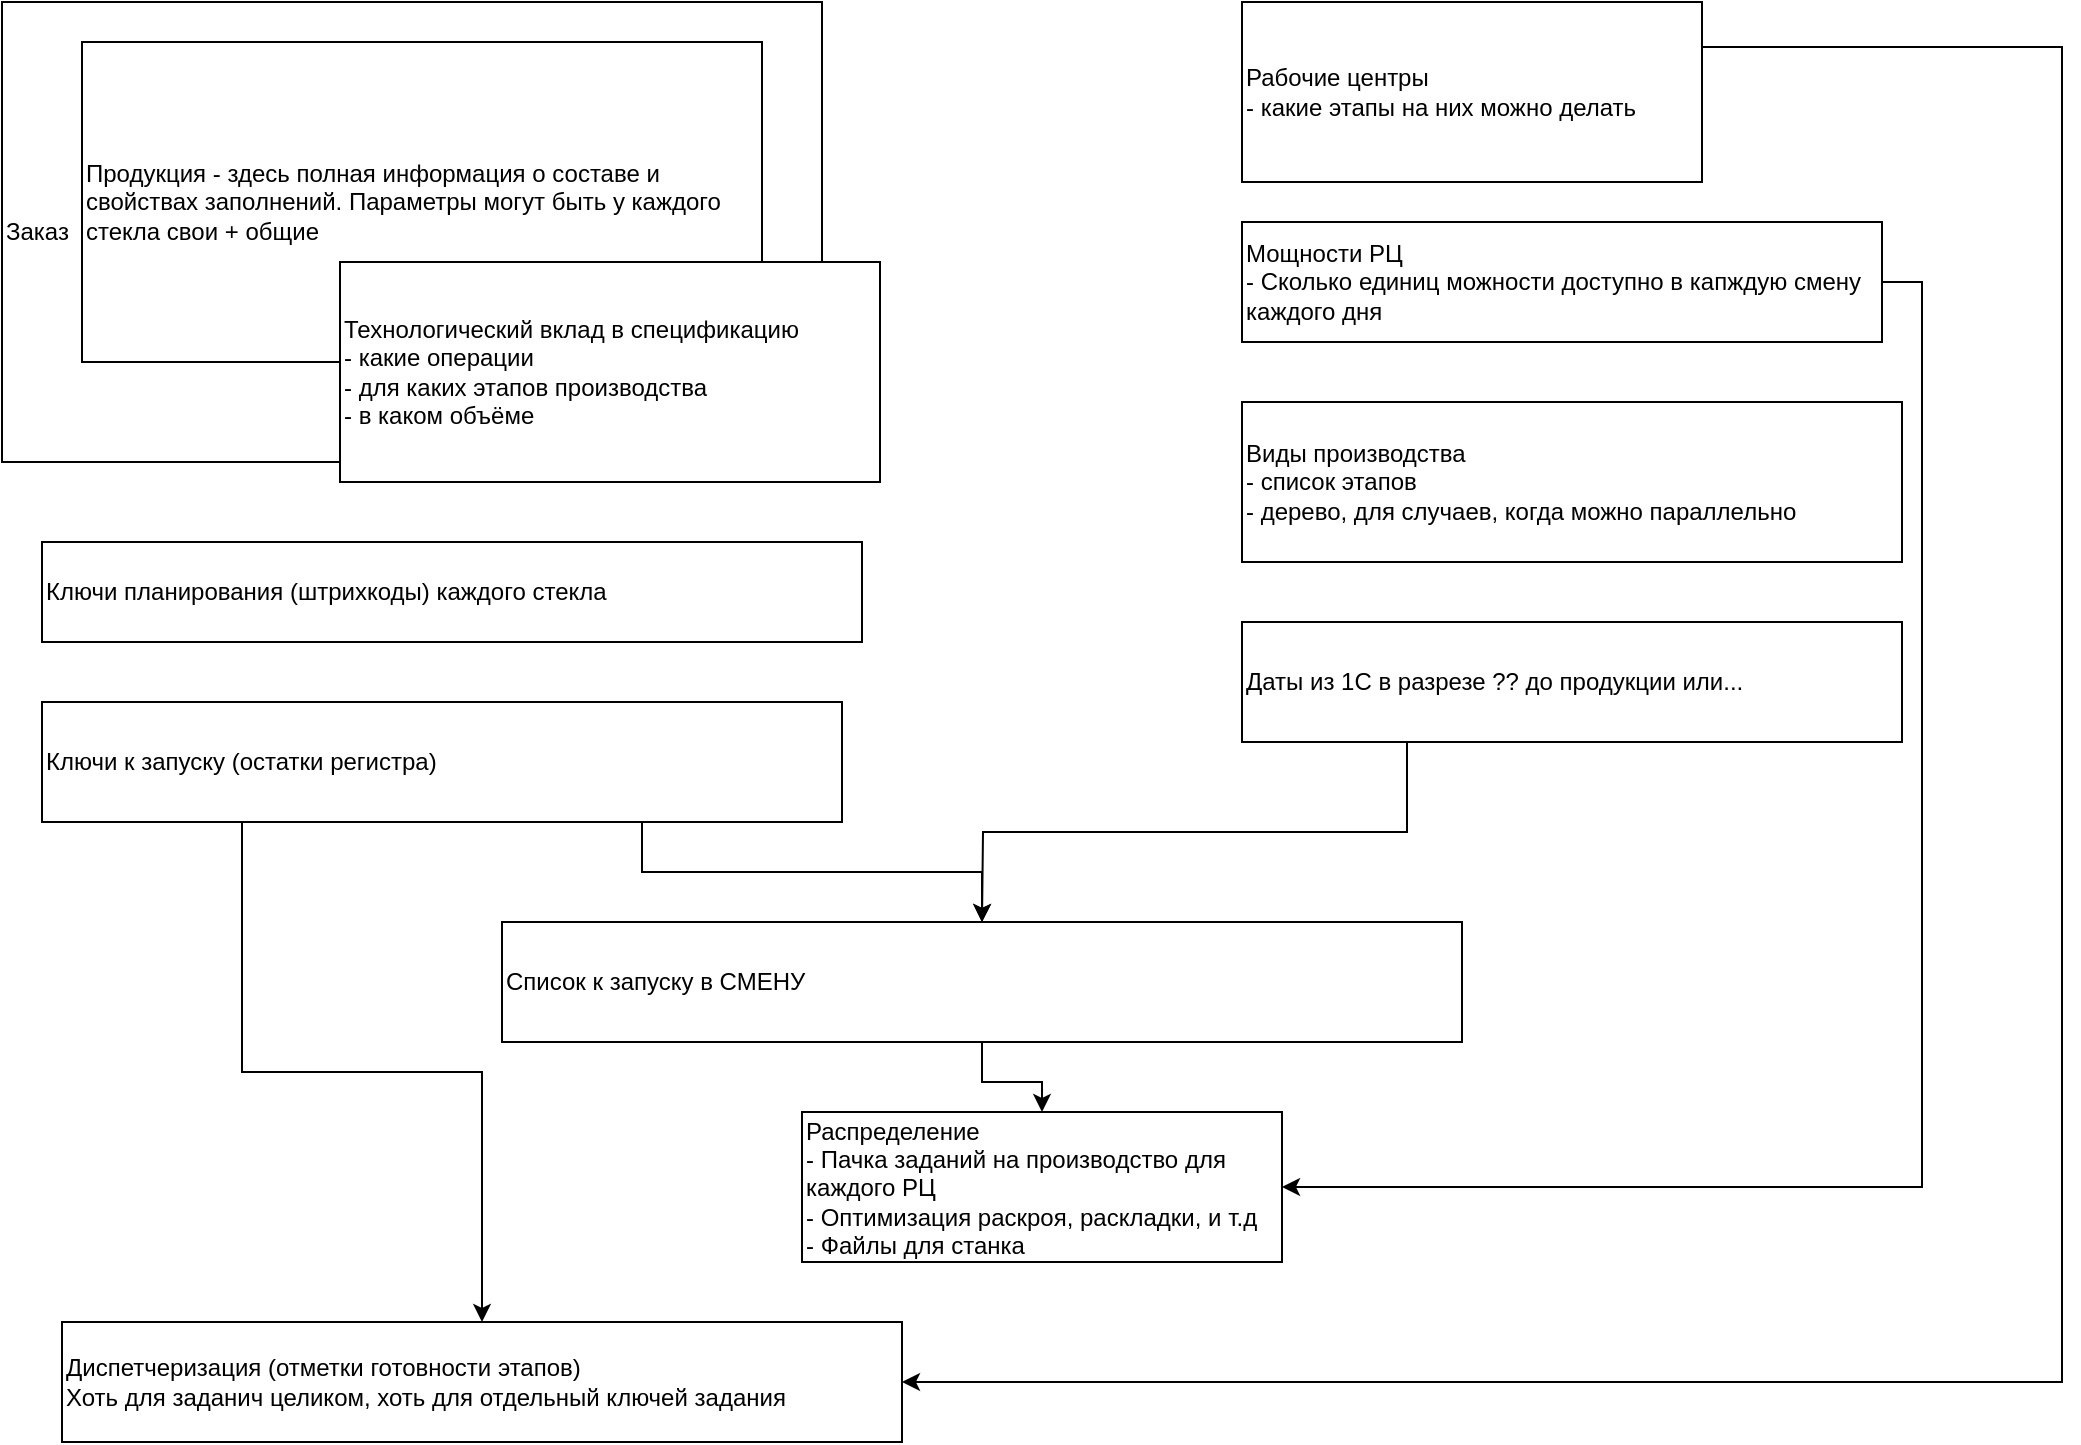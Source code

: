 <mxfile version="24.6.5" type="github">
  <diagram id="C5RBs43oDa-KdzZeNtuy" name="Page-1">
    <mxGraphModel dx="2190" dy="871" grid="1" gridSize="10" guides="1" tooltips="1" connect="1" arrows="1" fold="1" page="1" pageScale="1" pageWidth="827" pageHeight="1169" math="0" shadow="0">
      <root>
        <mxCell id="WIyWlLk6GJQsqaUBKTNV-0" />
        <mxCell id="WIyWlLk6GJQsqaUBKTNV-1" parent="WIyWlLk6GJQsqaUBKTNV-0" />
        <mxCell id="siVvn_Tyn5SH2jTSL9R0-0" value="Заказ" style="rounded=0;whiteSpace=wrap;html=1;align=left;" vertex="1" parent="WIyWlLk6GJQsqaUBKTNV-1">
          <mxGeometry x="-60" y="30" width="410" height="230" as="geometry" />
        </mxCell>
        <mxCell id="siVvn_Tyn5SH2jTSL9R0-2" value="Продукция - здесь полная информация о составе и свойствах заполнений. Параметры могут быть у каждого стекла свои + общие" style="rounded=0;whiteSpace=wrap;html=1;align=left;" vertex="1" parent="WIyWlLk6GJQsqaUBKTNV-1">
          <mxGeometry x="-20" y="50" width="340" height="160" as="geometry" />
        </mxCell>
        <mxCell id="siVvn_Tyn5SH2jTSL9R0-3" value="Технологический вклад в спецификацию&lt;br&gt;- какие операции&lt;br&gt;- для каких этапов производства&lt;br&gt;- в каком объёме" style="rounded=0;whiteSpace=wrap;html=1;align=left;" vertex="1" parent="WIyWlLk6GJQsqaUBKTNV-1">
          <mxGeometry x="109" y="160" width="270" height="110" as="geometry" />
        </mxCell>
        <mxCell id="siVvn_Tyn5SH2jTSL9R0-24" style="edgeStyle=orthogonalEdgeStyle;rounded=0;orthogonalLoop=1;jettySize=auto;html=1;exitX=1;exitY=0.5;exitDx=0;exitDy=0;entryX=1;entryY=0.5;entryDx=0;entryDy=0;" edge="1" parent="WIyWlLk6GJQsqaUBKTNV-1" source="siVvn_Tyn5SH2jTSL9R0-4" target="siVvn_Tyn5SH2jTSL9R0-22">
          <mxGeometry relative="1" as="geometry" />
        </mxCell>
        <mxCell id="siVvn_Tyn5SH2jTSL9R0-4" value="Мощности РЦ&lt;br&gt;- Сколько единиц можности доступно в капждую смену каждого дня" style="rounded=0;whiteSpace=wrap;html=1;align=left;" vertex="1" parent="WIyWlLk6GJQsqaUBKTNV-1">
          <mxGeometry x="560" y="140" width="320" height="60" as="geometry" />
        </mxCell>
        <mxCell id="siVvn_Tyn5SH2jTSL9R0-28" style="edgeStyle=orthogonalEdgeStyle;rounded=0;orthogonalLoop=1;jettySize=auto;html=1;exitX=1;exitY=0.25;exitDx=0;exitDy=0;entryX=1;entryY=0.5;entryDx=0;entryDy=0;" edge="1" parent="WIyWlLk6GJQsqaUBKTNV-1" source="siVvn_Tyn5SH2jTSL9R0-5" target="siVvn_Tyn5SH2jTSL9R0-26">
          <mxGeometry relative="1" as="geometry">
            <Array as="points">
              <mxPoint x="970" y="52" />
              <mxPoint x="970" y="720" />
            </Array>
          </mxGeometry>
        </mxCell>
        <mxCell id="siVvn_Tyn5SH2jTSL9R0-5" value="Рабочие центры&lt;br&gt;- какие этапы на них можно делать" style="rounded=0;whiteSpace=wrap;html=1;align=left;" vertex="1" parent="WIyWlLk6GJQsqaUBKTNV-1">
          <mxGeometry x="560" y="30" width="230" height="90" as="geometry" />
        </mxCell>
        <mxCell id="siVvn_Tyn5SH2jTSL9R0-6" value="Виды производства&lt;br&gt;- список этапов&lt;br&gt;- дерево, для случаев, когда можно параллельно" style="rounded=0;whiteSpace=wrap;html=1;align=left;" vertex="1" parent="WIyWlLk6GJQsqaUBKTNV-1">
          <mxGeometry x="560" y="230" width="330" height="80" as="geometry" />
        </mxCell>
        <mxCell id="siVvn_Tyn5SH2jTSL9R0-15" style="edgeStyle=orthogonalEdgeStyle;rounded=0;orthogonalLoop=1;jettySize=auto;html=1;exitX=0.25;exitY=1;exitDx=0;exitDy=0;" edge="1" parent="WIyWlLk6GJQsqaUBKTNV-1" source="siVvn_Tyn5SH2jTSL9R0-8">
          <mxGeometry relative="1" as="geometry">
            <mxPoint x="430" y="490" as="targetPoint" />
          </mxGeometry>
        </mxCell>
        <mxCell id="siVvn_Tyn5SH2jTSL9R0-8" value="Даты из 1С в разрезе ?? до продукции или..." style="rounded=0;whiteSpace=wrap;html=1;align=left;" vertex="1" parent="WIyWlLk6GJQsqaUBKTNV-1">
          <mxGeometry x="560" y="340" width="330" height="60" as="geometry" />
        </mxCell>
        <mxCell id="siVvn_Tyn5SH2jTSL9R0-9" value="Ключи планирования (штрихкоды) каждого стекла" style="rounded=0;whiteSpace=wrap;html=1;align=left;" vertex="1" parent="WIyWlLk6GJQsqaUBKTNV-1">
          <mxGeometry x="-40" y="300" width="410" height="50" as="geometry" />
        </mxCell>
        <mxCell id="siVvn_Tyn5SH2jTSL9R0-17" style="edgeStyle=orthogonalEdgeStyle;rounded=0;orthogonalLoop=1;jettySize=auto;html=1;exitX=0.75;exitY=1;exitDx=0;exitDy=0;entryX=0.5;entryY=0;entryDx=0;entryDy=0;" edge="1" parent="WIyWlLk6GJQsqaUBKTNV-1" source="siVvn_Tyn5SH2jTSL9R0-11" target="siVvn_Tyn5SH2jTSL9R0-13">
          <mxGeometry relative="1" as="geometry" />
        </mxCell>
        <mxCell id="siVvn_Tyn5SH2jTSL9R0-27" style="edgeStyle=orthogonalEdgeStyle;rounded=0;orthogonalLoop=1;jettySize=auto;html=1;exitX=0.25;exitY=1;exitDx=0;exitDy=0;entryX=0.5;entryY=0;entryDx=0;entryDy=0;" edge="1" parent="WIyWlLk6GJQsqaUBKTNV-1" source="siVvn_Tyn5SH2jTSL9R0-11" target="siVvn_Tyn5SH2jTSL9R0-26">
          <mxGeometry relative="1" as="geometry" />
        </mxCell>
        <mxCell id="siVvn_Tyn5SH2jTSL9R0-11" value="Ключи к запуску (остатки регистра)" style="rounded=0;whiteSpace=wrap;html=1;align=left;" vertex="1" parent="WIyWlLk6GJQsqaUBKTNV-1">
          <mxGeometry x="-40" y="380" width="400" height="60" as="geometry" />
        </mxCell>
        <mxCell id="siVvn_Tyn5SH2jTSL9R0-23" style="edgeStyle=orthogonalEdgeStyle;rounded=0;orthogonalLoop=1;jettySize=auto;html=1;exitX=0.5;exitY=1;exitDx=0;exitDy=0;entryX=0.5;entryY=0;entryDx=0;entryDy=0;" edge="1" parent="WIyWlLk6GJQsqaUBKTNV-1" source="siVvn_Tyn5SH2jTSL9R0-13" target="siVvn_Tyn5SH2jTSL9R0-22">
          <mxGeometry relative="1" as="geometry" />
        </mxCell>
        <mxCell id="siVvn_Tyn5SH2jTSL9R0-13" value="Список к запуску в СМЕНУ" style="rounded=0;whiteSpace=wrap;html=1;align=left;" vertex="1" parent="WIyWlLk6GJQsqaUBKTNV-1">
          <mxGeometry x="190" y="490" width="480" height="60" as="geometry" />
        </mxCell>
        <mxCell id="siVvn_Tyn5SH2jTSL9R0-22" value="Распределение&lt;br&gt;- Пачка заданий на производство для каждого РЦ&lt;br&gt;- Оптимизация раскроя, раскладки, и т.д&lt;br&gt;- Файлы для станка" style="rounded=0;whiteSpace=wrap;html=1;align=left;" vertex="1" parent="WIyWlLk6GJQsqaUBKTNV-1">
          <mxGeometry x="340" y="585" width="240" height="75" as="geometry" />
        </mxCell>
        <mxCell id="siVvn_Tyn5SH2jTSL9R0-26" value="Диспетчеризация (отметки готовности этапов)&lt;br&gt;&lt;div style=&quot;&quot;&gt;&lt;span style=&quot;background-color: initial;&quot;&gt;Хоть для заданич целиком, хоть для отдельный ключей задания&lt;/span&gt;&lt;/div&gt;" style="rounded=0;whiteSpace=wrap;html=1;align=left;" vertex="1" parent="WIyWlLk6GJQsqaUBKTNV-1">
          <mxGeometry x="-30" y="690" width="420" height="60" as="geometry" />
        </mxCell>
      </root>
    </mxGraphModel>
  </diagram>
</mxfile>
